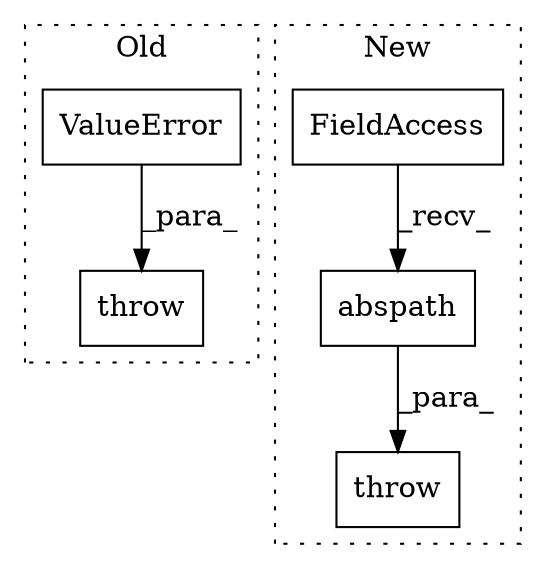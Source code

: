 digraph G {
subgraph cluster0 {
1 [label="ValueError" a="32" s="4223,4268" l="11,1" shape="box"];
4 [label="throw" a="53" s="4217" l="6" shape="box"];
label = "Old";
style="dotted";
}
subgraph cluster1 {
2 [label="abspath" a="32" s="4397,4414" l="8,1" shape="box"];
3 [label="FieldAccess" a="22" s="4389" l="7" shape="box"];
5 [label="throw" a="53" s="4327" l="6" shape="box"];
label = "New";
style="dotted";
}
1 -> 4 [label="_para_"];
2 -> 5 [label="_para_"];
3 -> 2 [label="_recv_"];
}